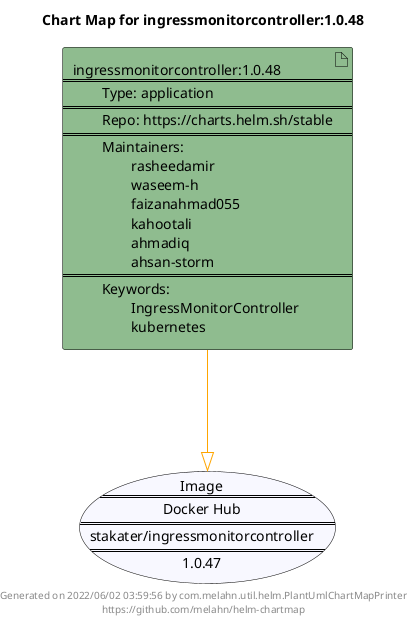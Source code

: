 @startuml
skinparam linetype ortho
skinparam backgroundColor white
skinparam usecaseBorderColor black
skinparam usecaseArrowColor LightSlateGray
skinparam artifactBorderColor black
skinparam artifactArrowColor LightSlateGray

title Chart Map for ingressmonitorcontroller:1.0.48

'There is one referenced Helm Chart
artifact "ingressmonitorcontroller:1.0.48\n====\n\tType: application\n====\n\tRepo: https://charts.helm.sh/stable\n====\n\tMaintainers: \n\t\trasheedamir\n\t\twaseem-h\n\t\tfaizanahmad055\n\t\tkahootali\n\t\tahmadiq\n\t\tahsan-storm\n====\n\tKeywords: \n\t\tIngressMonitorController\n\t\tkubernetes" as ingressmonitorcontroller_1_0_48 #DarkSeaGreen

'There is one referenced Docker Image
usecase "Image\n====\nDocker Hub\n====\nstakater/ingressmonitorcontroller\n====\n1.0.47" as stakater_ingressmonitorcontroller_1_0_47 #GhostWhite

'Chart Dependencies
ingressmonitorcontroller_1_0_48--[#orange]-|>stakater_ingressmonitorcontroller_1_0_47

center footer Generated on 2022/06/02 03:59:56 by com.melahn.util.helm.PlantUmlChartMapPrinter\nhttps://github.com/melahn/helm-chartmap
@enduml
